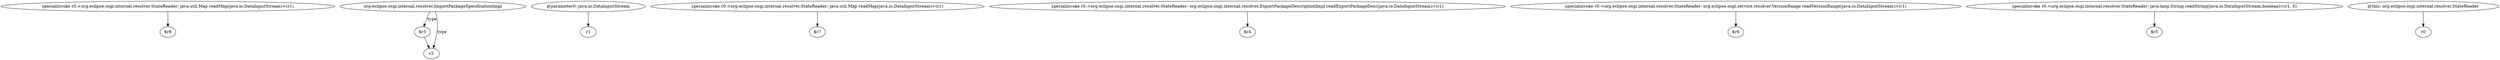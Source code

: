 digraph g {
0[label="specialinvoke r0.<org.eclipse.osgi.internal.resolver.StateReader: java.util.Map readMap(java.io.DataInputStream)>(r1)"]
1[label="$r8"]
0->1[label=""]
2[label="org.eclipse.osgi.internal.resolver.ImportPackageSpecificationImpl"]
3[label="$r3"]
2->3[label="type"]
4[label="@parameter0: java.io.DataInputStream"]
5[label="r1"]
4->5[label=""]
6[label="r2"]
3->6[label=""]
7[label="specialinvoke r0.<org.eclipse.osgi.internal.resolver.StateReader: java.util.Map readMap(java.io.DataInputStream)>(r1)"]
8[label="$r7"]
7->8[label=""]
2->6[label="type"]
9[label="specialinvoke r0.<org.eclipse.osgi.internal.resolver.StateReader: org.eclipse.osgi.internal.resolver.ExportPackageDescriptionImpl readExportPackageDesc(java.io.DataInputStream)>(r1)"]
10[label="$r4"]
9->10[label=""]
11[label="specialinvoke r0.<org.eclipse.osgi.internal.resolver.StateReader: org.eclipse.osgi.service.resolver.VersionRange readVersionRange(java.io.DataInputStream)>(r1)"]
12[label="$r6"]
11->12[label=""]
13[label="specialinvoke r0.<org.eclipse.osgi.internal.resolver.StateReader: java.lang.String readString(java.io.DataInputStream,boolean)>(r1, 0)"]
14[label="$r5"]
13->14[label=""]
15[label="@this: org.eclipse.osgi.internal.resolver.StateReader"]
16[label="r0"]
15->16[label=""]
}